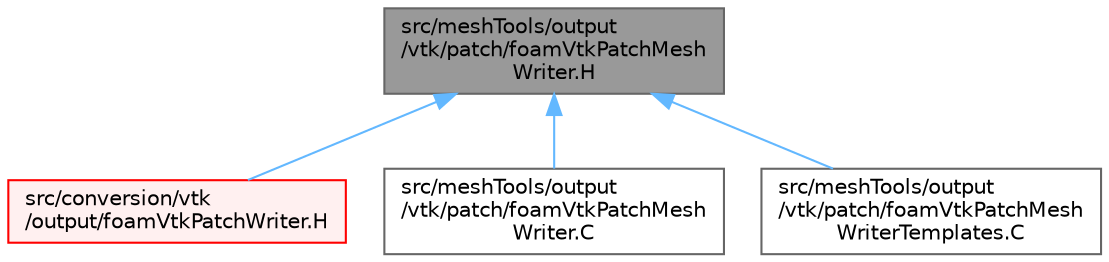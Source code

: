 digraph "src/meshTools/output/vtk/patch/foamVtkPatchMeshWriter.H"
{
 // LATEX_PDF_SIZE
  bgcolor="transparent";
  edge [fontname=Helvetica,fontsize=10,labelfontname=Helvetica,labelfontsize=10];
  node [fontname=Helvetica,fontsize=10,shape=box,height=0.2,width=0.4];
  Node1 [id="Node000001",label="src/meshTools/output\l/vtk/patch/foamVtkPatchMesh\lWriter.H",height=0.2,width=0.4,color="gray40", fillcolor="grey60", style="filled", fontcolor="black",tooltip=" "];
  Node1 -> Node2 [id="edge1_Node000001_Node000002",dir="back",color="steelblue1",style="solid",tooltip=" "];
  Node2 [id="Node000002",label="src/conversion/vtk\l/output/foamVtkPatchWriter.H",height=0.2,width=0.4,color="red", fillcolor="#FFF0F0", style="filled",URL="$foamVtkPatchWriter_8H.html",tooltip=" "];
  Node1 -> Node9 [id="edge2_Node000001_Node000009",dir="back",color="steelblue1",style="solid",tooltip=" "];
  Node9 [id="Node000009",label="src/meshTools/output\l/vtk/patch/foamVtkPatchMesh\lWriter.C",height=0.2,width=0.4,color="grey40", fillcolor="white", style="filled",URL="$foamVtkPatchMeshWriter_8C.html",tooltip=" "];
  Node1 -> Node10 [id="edge3_Node000001_Node000010",dir="back",color="steelblue1",style="solid",tooltip=" "];
  Node10 [id="Node000010",label="src/meshTools/output\l/vtk/patch/foamVtkPatchMesh\lWriterTemplates.C",height=0.2,width=0.4,color="grey40", fillcolor="white", style="filled",URL="$foamVtkPatchMeshWriterTemplates_8C.html",tooltip=" "];
}
